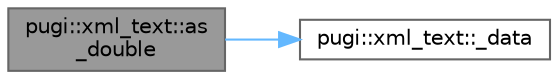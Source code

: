 digraph "pugi::xml_text::as_double"
{
 // INTERACTIVE_SVG=YES
 // LATEX_PDF_SIZE
  bgcolor="transparent";
  edge [fontname=Helvetica,fontsize=10,labelfontname=Helvetica,labelfontsize=10];
  node [fontname=Helvetica,fontsize=10,shape=box,height=0.2,width=0.4];
  rankdir="LR";
  Node1 [id="Node000001",label="pugi::xml_text::as\l_double",height=0.2,width=0.4,color="gray40", fillcolor="grey60", style="filled", fontcolor="black",tooltip=" "];
  Node1 -> Node2 [id="edge1_Node000001_Node000002",color="steelblue1",style="solid",tooltip=" "];
  Node2 [id="Node000002",label="pugi::xml_text::_data",height=0.2,width=0.4,color="grey40", fillcolor="white", style="filled",URL="$d6/dd6/classpugi_1_1xml__text.html#afb6b6b66653867c496c3fcc5db0376d4",tooltip=" "];
}
